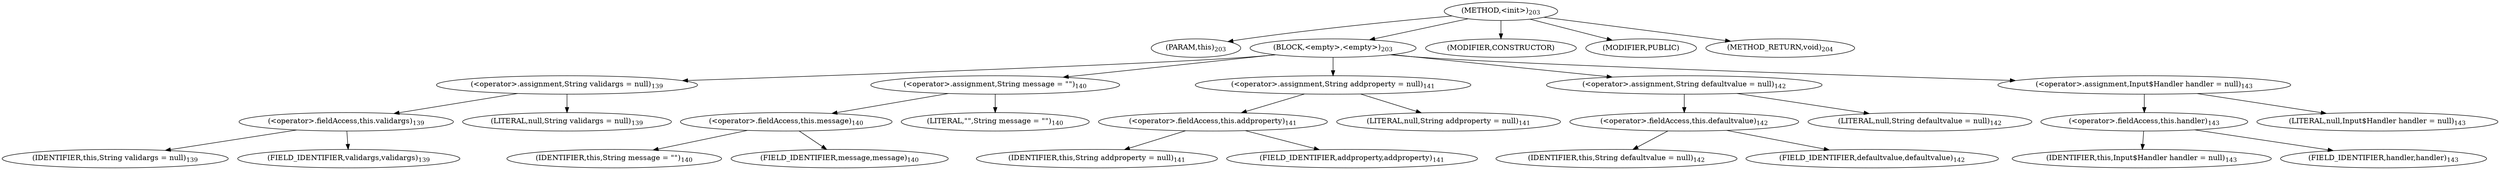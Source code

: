 digraph "&lt;init&gt;" {  
"370" [label = <(METHOD,&lt;init&gt;)<SUB>203</SUB>> ]
"371" [label = <(PARAM,this)<SUB>203</SUB>> ]
"372" [label = <(BLOCK,&lt;empty&gt;,&lt;empty&gt;)<SUB>203</SUB>> ]
"373" [label = <(&lt;operator&gt;.assignment,String validargs = null)<SUB>139</SUB>> ]
"374" [label = <(&lt;operator&gt;.fieldAccess,this.validargs)<SUB>139</SUB>> ]
"375" [label = <(IDENTIFIER,this,String validargs = null)<SUB>139</SUB>> ]
"376" [label = <(FIELD_IDENTIFIER,validargs,validargs)<SUB>139</SUB>> ]
"377" [label = <(LITERAL,null,String validargs = null)<SUB>139</SUB>> ]
"378" [label = <(&lt;operator&gt;.assignment,String message = &quot;&quot;)<SUB>140</SUB>> ]
"379" [label = <(&lt;operator&gt;.fieldAccess,this.message)<SUB>140</SUB>> ]
"380" [label = <(IDENTIFIER,this,String message = &quot;&quot;)<SUB>140</SUB>> ]
"381" [label = <(FIELD_IDENTIFIER,message,message)<SUB>140</SUB>> ]
"382" [label = <(LITERAL,&quot;&quot;,String message = &quot;&quot;)<SUB>140</SUB>> ]
"383" [label = <(&lt;operator&gt;.assignment,String addproperty = null)<SUB>141</SUB>> ]
"384" [label = <(&lt;operator&gt;.fieldAccess,this.addproperty)<SUB>141</SUB>> ]
"385" [label = <(IDENTIFIER,this,String addproperty = null)<SUB>141</SUB>> ]
"386" [label = <(FIELD_IDENTIFIER,addproperty,addproperty)<SUB>141</SUB>> ]
"387" [label = <(LITERAL,null,String addproperty = null)<SUB>141</SUB>> ]
"388" [label = <(&lt;operator&gt;.assignment,String defaultvalue = null)<SUB>142</SUB>> ]
"389" [label = <(&lt;operator&gt;.fieldAccess,this.defaultvalue)<SUB>142</SUB>> ]
"390" [label = <(IDENTIFIER,this,String defaultvalue = null)<SUB>142</SUB>> ]
"391" [label = <(FIELD_IDENTIFIER,defaultvalue,defaultvalue)<SUB>142</SUB>> ]
"392" [label = <(LITERAL,null,String defaultvalue = null)<SUB>142</SUB>> ]
"393" [label = <(&lt;operator&gt;.assignment,Input$Handler handler = null)<SUB>143</SUB>> ]
"394" [label = <(&lt;operator&gt;.fieldAccess,this.handler)<SUB>143</SUB>> ]
"395" [label = <(IDENTIFIER,this,Input$Handler handler = null)<SUB>143</SUB>> ]
"396" [label = <(FIELD_IDENTIFIER,handler,handler)<SUB>143</SUB>> ]
"397" [label = <(LITERAL,null,Input$Handler handler = null)<SUB>143</SUB>> ]
"398" [label = <(MODIFIER,CONSTRUCTOR)> ]
"399" [label = <(MODIFIER,PUBLIC)> ]
"400" [label = <(METHOD_RETURN,void)<SUB>204</SUB>> ]
  "370" -> "371" 
  "370" -> "372" 
  "370" -> "398" 
  "370" -> "399" 
  "370" -> "400" 
  "372" -> "373" 
  "372" -> "378" 
  "372" -> "383" 
  "372" -> "388" 
  "372" -> "393" 
  "373" -> "374" 
  "373" -> "377" 
  "374" -> "375" 
  "374" -> "376" 
  "378" -> "379" 
  "378" -> "382" 
  "379" -> "380" 
  "379" -> "381" 
  "383" -> "384" 
  "383" -> "387" 
  "384" -> "385" 
  "384" -> "386" 
  "388" -> "389" 
  "388" -> "392" 
  "389" -> "390" 
  "389" -> "391" 
  "393" -> "394" 
  "393" -> "397" 
  "394" -> "395" 
  "394" -> "396" 
}
